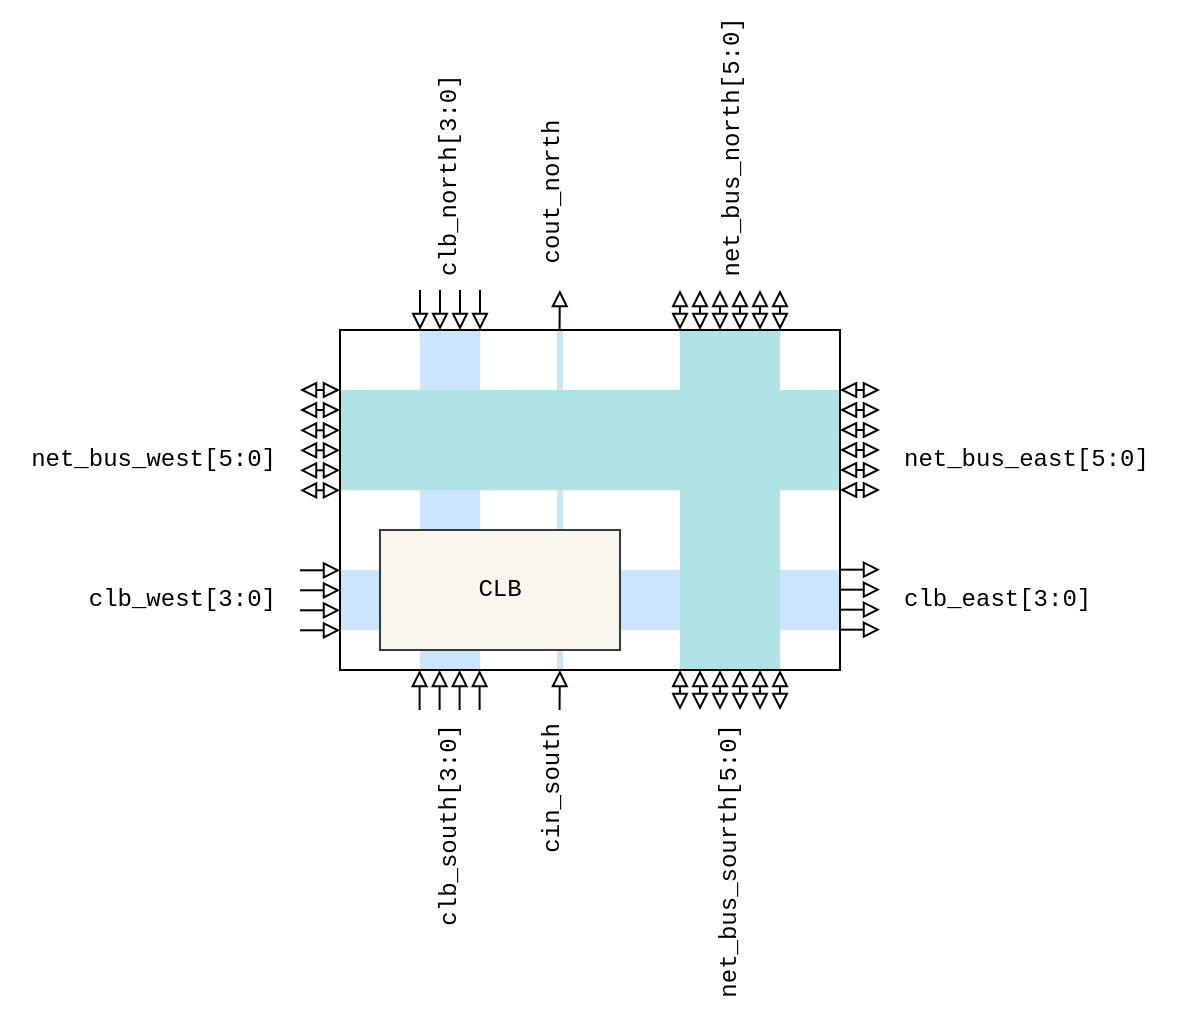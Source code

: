 <mxfile version="20.6.2" type="device"><diagram id="X7BZk6HFdqISb70CfXud" name="Page-1"><mxGraphModel dx="809" dy="534" grid="1" gridSize="10" guides="1" tooltips="1" connect="1" arrows="1" fold="1" page="1" pageScale="1" pageWidth="827" pageHeight="1169" math="0" shadow="0"><root><mxCell id="0"/><mxCell id="1" parent="0"/><mxCell id="JkmUDiR11LedHwrY4XTD-69" value="" style="endArrow=none;html=1;rounded=0;fontFamily=Courier New;fillColor=#cce5ff;strokeColor=#CCE5FF;strokeWidth=3;" parent="1" edge="1"><mxGeometry width="50" height="50" relative="1" as="geometry"><mxPoint x="310.0" y="390" as="sourcePoint"/><mxPoint x="310.0" y="220" as="targetPoint"/></mxGeometry></mxCell><mxCell id="JkmUDiR11LedHwrY4XTD-68" value="" style="rounded=0;whiteSpace=wrap;html=1;fontFamily=Courier New;fillColor=#cce5ff;strokeColor=none;" parent="1" vertex="1"><mxGeometry x="200" y="340" width="250" height="30.16" as="geometry"/></mxCell><mxCell id="JkmUDiR11LedHwrY4XTD-67" value="" style="rounded=0;whiteSpace=wrap;html=1;fontFamily=Courier New;fillColor=#cce5ff;strokeColor=none;" parent="1" vertex="1"><mxGeometry x="240" y="220" width="30" height="170" as="geometry"/></mxCell><mxCell id="JkmUDiR11LedHwrY4XTD-2" value="" style="endArrow=block;html=1;rounded=0;endFill=0;" parent="1" edge="1"><mxGeometry width="50" height="50" relative="1" as="geometry"><mxPoint x="309.77" y="220" as="sourcePoint"/><mxPoint x="309.94" y="200" as="targetPoint"/></mxGeometry></mxCell><mxCell id="JkmUDiR11LedHwrY4XTD-5" value="&lt;span style=&quot;&quot;&gt;cout_north&lt;/span&gt;" style="rounded=0;whiteSpace=wrap;html=1;fontFamily=Courier New;align=left;fillColor=none;strokeColor=none;rotation=270;" parent="1" vertex="1"><mxGeometry x="261.5" y="131.5" width="90" height="25.5" as="geometry"/></mxCell><mxCell id="JkmUDiR11LedHwrY4XTD-8" value="" style="endArrow=block;html=1;rounded=0;endFill=0;" parent="1" edge="1"><mxGeometry width="50" height="50" relative="1" as="geometry"><mxPoint x="240" y="200" as="sourcePoint"/><mxPoint x="240" y="220" as="targetPoint"/></mxGeometry></mxCell><mxCell id="JkmUDiR11LedHwrY4XTD-9" value="" style="endArrow=block;html=1;rounded=0;endFill=0;" parent="1" edge="1"><mxGeometry width="50" height="50" relative="1" as="geometry"><mxPoint x="250" y="200" as="sourcePoint"/><mxPoint x="250" y="220" as="targetPoint"/></mxGeometry></mxCell><mxCell id="JkmUDiR11LedHwrY4XTD-10" value="" style="endArrow=block;html=1;rounded=0;endFill=0;" parent="1" edge="1"><mxGeometry width="50" height="50" relative="1" as="geometry"><mxPoint x="260" y="200" as="sourcePoint"/><mxPoint x="260" y="220" as="targetPoint"/></mxGeometry></mxCell><mxCell id="JkmUDiR11LedHwrY4XTD-11" value="" style="endArrow=block;html=1;rounded=0;endFill=0;" parent="1" edge="1"><mxGeometry width="50" height="50" relative="1" as="geometry"><mxPoint x="270" y="200" as="sourcePoint"/><mxPoint x="270" y="220" as="targetPoint"/></mxGeometry></mxCell><mxCell id="JkmUDiR11LedHwrY4XTD-12" value="&lt;span style=&quot;&quot;&gt;clb_north[3:0]&lt;br&gt;&lt;/span&gt;" style="rounded=0;whiteSpace=wrap;html=1;fontFamily=Courier New;align=left;fillColor=none;strokeColor=none;rotation=270;" parent="1" vertex="1"><mxGeometry x="200" y="130" width="110" height="20" as="geometry"/></mxCell><mxCell id="JkmUDiR11LedHwrY4XTD-13" value="" style="endArrow=block;html=1;rounded=0;endFill=0;startArrow=block;startFill=0;" parent="1" edge="1"><mxGeometry width="50" height="50" relative="1" as="geometry"><mxPoint x="180" y="250" as="sourcePoint"/><mxPoint x="200" y="250" as="targetPoint"/></mxGeometry></mxCell><mxCell id="JkmUDiR11LedHwrY4XTD-14" value="" style="endArrow=block;html=1;rounded=0;endFill=0;startArrow=block;startFill=0;" parent="1" edge="1"><mxGeometry width="50" height="50" relative="1" as="geometry"><mxPoint x="180" y="260" as="sourcePoint"/><mxPoint x="200" y="260" as="targetPoint"/></mxGeometry></mxCell><mxCell id="JkmUDiR11LedHwrY4XTD-16" value="" style="endArrow=block;html=1;rounded=0;endFill=0;startArrow=block;startFill=0;" parent="1" edge="1"><mxGeometry width="50" height="50" relative="1" as="geometry"><mxPoint x="180" y="270.16" as="sourcePoint"/><mxPoint x="200" y="270.16" as="targetPoint"/></mxGeometry></mxCell><mxCell id="JkmUDiR11LedHwrY4XTD-17" value="" style="endArrow=block;html=1;rounded=0;endFill=0;startArrow=block;startFill=0;" parent="1" edge="1"><mxGeometry width="50" height="50" relative="1" as="geometry"><mxPoint x="180" y="280.16" as="sourcePoint"/><mxPoint x="200" y="280.16" as="targetPoint"/></mxGeometry></mxCell><mxCell id="JkmUDiR11LedHwrY4XTD-18" value="" style="endArrow=block;html=1;rounded=0;endFill=0;startArrow=block;startFill=0;" parent="1" edge="1"><mxGeometry width="50" height="50" relative="1" as="geometry"><mxPoint x="180" y="290.16" as="sourcePoint"/><mxPoint x="200" y="290.16" as="targetPoint"/></mxGeometry></mxCell><mxCell id="JkmUDiR11LedHwrY4XTD-19" value="" style="endArrow=block;html=1;rounded=0;endFill=0;startArrow=block;startFill=0;" parent="1" edge="1"><mxGeometry width="50" height="50" relative="1" as="geometry"><mxPoint x="180" y="300.16" as="sourcePoint"/><mxPoint x="200" y="300.16" as="targetPoint"/></mxGeometry></mxCell><mxCell id="JkmUDiR11LedHwrY4XTD-20" value="&lt;span style=&quot;&quot;&gt;net_bus_west[5:0]&lt;/span&gt;" style="rounded=0;whiteSpace=wrap;html=1;fontFamily=Courier New;align=right;fillColor=none;strokeColor=none;rotation=0;" parent="1" vertex="1"><mxGeometry x="30" y="270.16" width="140" height="30" as="geometry"/></mxCell><mxCell id="JkmUDiR11LedHwrY4XTD-21" value="" style="endArrow=block;html=1;rounded=0;endFill=0;startArrow=none;startFill=0;" parent="1" edge="1"><mxGeometry width="50" height="50" relative="1" as="geometry"><mxPoint x="180" y="340.16" as="sourcePoint"/><mxPoint x="200" y="340.16" as="targetPoint"/></mxGeometry></mxCell><mxCell id="JkmUDiR11LedHwrY4XTD-22" value="" style="endArrow=block;html=1;rounded=0;endFill=0;startArrow=none;startFill=0;" parent="1" edge="1"><mxGeometry width="50" height="50" relative="1" as="geometry"><mxPoint x="180" y="350.16" as="sourcePoint"/><mxPoint x="200" y="350.16" as="targetPoint"/></mxGeometry></mxCell><mxCell id="JkmUDiR11LedHwrY4XTD-23" value="" style="endArrow=block;html=1;rounded=0;endFill=0;startArrow=none;startFill=0;" parent="1" edge="1"><mxGeometry width="50" height="50" relative="1" as="geometry"><mxPoint x="180" y="360.16" as="sourcePoint"/><mxPoint x="200" y="360.16" as="targetPoint"/></mxGeometry></mxCell><mxCell id="JkmUDiR11LedHwrY4XTD-24" value="" style="endArrow=block;html=1;rounded=0;endFill=0;startArrow=none;startFill=0;" parent="1" edge="1"><mxGeometry width="50" height="50" relative="1" as="geometry"><mxPoint x="180" y="370.16" as="sourcePoint"/><mxPoint x="200" y="370.16" as="targetPoint"/></mxGeometry></mxCell><mxCell id="JkmUDiR11LedHwrY4XTD-25" value="&lt;span style=&quot;&quot;&gt;clb_west[3:0]&lt;/span&gt;" style="rounded=0;whiteSpace=wrap;html=1;fontFamily=Courier New;align=right;fillColor=none;strokeColor=none;rotation=0;" parent="1" vertex="1"><mxGeometry x="30" y="340.16" width="140" height="30" as="geometry"/></mxCell><mxCell id="JkmUDiR11LedHwrY4XTD-26" value="" style="endArrow=none;html=1;rounded=0;endFill=0;startArrow=block;startFill=0;" parent="1" edge="1"><mxGeometry width="50" height="50" relative="1" as="geometry"><mxPoint x="239.8" y="390" as="sourcePoint"/><mxPoint x="239.8" y="410" as="targetPoint"/></mxGeometry></mxCell><mxCell id="JkmUDiR11LedHwrY4XTD-27" value="" style="endArrow=none;html=1;rounded=0;endFill=0;startArrow=block;startFill=0;" parent="1" edge="1"><mxGeometry width="50" height="50" relative="1" as="geometry"><mxPoint x="249.8" y="390" as="sourcePoint"/><mxPoint x="249.8" y="410" as="targetPoint"/></mxGeometry></mxCell><mxCell id="JkmUDiR11LedHwrY4XTD-28" value="" style="endArrow=none;html=1;rounded=0;endFill=0;startArrow=block;startFill=0;" parent="1" edge="1"><mxGeometry width="50" height="50" relative="1" as="geometry"><mxPoint x="259.8" y="390" as="sourcePoint"/><mxPoint x="259.8" y="410" as="targetPoint"/></mxGeometry></mxCell><mxCell id="JkmUDiR11LedHwrY4XTD-29" value="" style="endArrow=none;html=1;rounded=0;endFill=0;startArrow=block;startFill=0;" parent="1" edge="1"><mxGeometry width="50" height="50" relative="1" as="geometry"><mxPoint x="269.8" y="390" as="sourcePoint"/><mxPoint x="269.8" y="410" as="targetPoint"/></mxGeometry></mxCell><mxCell id="JkmUDiR11LedHwrY4XTD-30" value="&lt;div style=&quot;&quot;&gt;&lt;span style=&quot;background-color: initial;&quot;&gt;clb_south[3:0]&lt;/span&gt;&lt;/div&gt;" style="rounded=0;whiteSpace=wrap;html=1;fontFamily=Courier New;align=right;fillColor=none;strokeColor=none;rotation=270;" parent="1" vertex="1"><mxGeometry x="200" y="460" width="110" height="20" as="geometry"/></mxCell><mxCell id="JkmUDiR11LedHwrY4XTD-31" value="" style="endArrow=block;html=1;rounded=0;endFill=0;" parent="1" edge="1"><mxGeometry width="50" height="50" relative="1" as="geometry"><mxPoint x="309.77" y="410" as="sourcePoint"/><mxPoint x="309.94" y="390" as="targetPoint"/></mxGeometry></mxCell><mxCell id="JkmUDiR11LedHwrY4XTD-32" value="&lt;span style=&quot;&quot;&gt;cin_south&lt;/span&gt;" style="rounded=0;whiteSpace=wrap;html=1;fontFamily=Courier New;align=right;fillColor=none;strokeColor=none;rotation=270;" parent="1" vertex="1"><mxGeometry x="261.5" y="450" width="90" height="20" as="geometry"/></mxCell><mxCell id="JkmUDiR11LedHwrY4XTD-33" value="" style="endArrow=block;html=1;rounded=0;endFill=0;startArrow=block;startFill=0;" parent="1" edge="1"><mxGeometry width="50" height="50" relative="1" as="geometry"><mxPoint x="450" y="250" as="sourcePoint"/><mxPoint x="470" y="250" as="targetPoint"/></mxGeometry></mxCell><mxCell id="JkmUDiR11LedHwrY4XTD-34" value="" style="endArrow=block;html=1;rounded=0;endFill=0;startArrow=block;startFill=0;" parent="1" edge="1"><mxGeometry width="50" height="50" relative="1" as="geometry"><mxPoint x="450" y="260" as="sourcePoint"/><mxPoint x="470" y="260" as="targetPoint"/></mxGeometry></mxCell><mxCell id="JkmUDiR11LedHwrY4XTD-35" value="" style="endArrow=block;html=1;rounded=0;endFill=0;startArrow=block;startFill=0;" parent="1" edge="1"><mxGeometry width="50" height="50" relative="1" as="geometry"><mxPoint x="450" y="270.0" as="sourcePoint"/><mxPoint x="470" y="270.0" as="targetPoint"/></mxGeometry></mxCell><mxCell id="JkmUDiR11LedHwrY4XTD-36" value="" style="endArrow=block;html=1;rounded=0;endFill=0;startArrow=block;startFill=0;" parent="1" edge="1"><mxGeometry width="50" height="50" relative="1" as="geometry"><mxPoint x="450" y="280.0" as="sourcePoint"/><mxPoint x="470" y="280.0" as="targetPoint"/></mxGeometry></mxCell><mxCell id="JkmUDiR11LedHwrY4XTD-37" value="" style="endArrow=block;html=1;rounded=0;endFill=0;startArrow=block;startFill=0;" parent="1" edge="1"><mxGeometry width="50" height="50" relative="1" as="geometry"><mxPoint x="450" y="290.0" as="sourcePoint"/><mxPoint x="470" y="290.0" as="targetPoint"/></mxGeometry></mxCell><mxCell id="JkmUDiR11LedHwrY4XTD-38" value="" style="endArrow=block;html=1;rounded=0;endFill=0;startArrow=block;startFill=0;" parent="1" edge="1"><mxGeometry width="50" height="50" relative="1" as="geometry"><mxPoint x="450" y="300.0" as="sourcePoint"/><mxPoint x="470" y="300.0" as="targetPoint"/></mxGeometry></mxCell><mxCell id="JkmUDiR11LedHwrY4XTD-39" value="" style="endArrow=block;html=1;rounded=0;endFill=0;startArrow=block;startFill=0;" parent="1" edge="1"><mxGeometry width="50" height="50" relative="1" as="geometry"><mxPoint x="420" y="200" as="sourcePoint"/><mxPoint x="420" y="220" as="targetPoint"/></mxGeometry></mxCell><mxCell id="JkmUDiR11LedHwrY4XTD-40" value="" style="endArrow=block;html=1;rounded=0;endFill=0;startArrow=block;startFill=0;" parent="1" edge="1"><mxGeometry width="50" height="50" relative="1" as="geometry"><mxPoint x="410" y="200" as="sourcePoint"/><mxPoint x="410" y="220" as="targetPoint"/></mxGeometry></mxCell><mxCell id="JkmUDiR11LedHwrY4XTD-41" value="" style="endArrow=block;html=1;rounded=0;endFill=0;startArrow=block;startFill=0;" parent="1" edge="1"><mxGeometry width="50" height="50" relative="1" as="geometry"><mxPoint x="400" y="200" as="sourcePoint"/><mxPoint x="400" y="220" as="targetPoint"/></mxGeometry></mxCell><mxCell id="JkmUDiR11LedHwrY4XTD-42" value="" style="endArrow=block;html=1;rounded=0;endFill=0;startArrow=block;startFill=0;" parent="1" edge="1"><mxGeometry width="50" height="50" relative="1" as="geometry"><mxPoint x="390" y="200" as="sourcePoint"/><mxPoint x="390" y="220" as="targetPoint"/></mxGeometry></mxCell><mxCell id="JkmUDiR11LedHwrY4XTD-43" value="" style="endArrow=block;html=1;rounded=0;endFill=0;startArrow=block;startFill=0;" parent="1" edge="1"><mxGeometry width="50" height="50" relative="1" as="geometry"><mxPoint x="380" y="200" as="sourcePoint"/><mxPoint x="380" y="220" as="targetPoint"/></mxGeometry></mxCell><mxCell id="JkmUDiR11LedHwrY4XTD-44" value="" style="endArrow=block;html=1;rounded=0;endFill=0;startArrow=block;startFill=0;" parent="1" edge="1"><mxGeometry width="50" height="50" relative="1" as="geometry"><mxPoint x="370" y="200" as="sourcePoint"/><mxPoint x="370" y="220" as="targetPoint"/></mxGeometry></mxCell><mxCell id="JkmUDiR11LedHwrY4XTD-45" value="" style="endArrow=block;html=1;rounded=0;endFill=0;startArrow=block;startFill=0;" parent="1" edge="1"><mxGeometry width="50" height="50" relative="1" as="geometry"><mxPoint x="420" y="390" as="sourcePoint"/><mxPoint x="420" y="410" as="targetPoint"/></mxGeometry></mxCell><mxCell id="JkmUDiR11LedHwrY4XTD-46" value="" style="endArrow=block;html=1;rounded=0;endFill=0;startArrow=block;startFill=0;" parent="1" edge="1"><mxGeometry width="50" height="50" relative="1" as="geometry"><mxPoint x="410" y="390" as="sourcePoint"/><mxPoint x="410" y="410" as="targetPoint"/></mxGeometry></mxCell><mxCell id="JkmUDiR11LedHwrY4XTD-47" value="" style="endArrow=block;html=1;rounded=0;endFill=0;startArrow=block;startFill=0;" parent="1" edge="1"><mxGeometry width="50" height="50" relative="1" as="geometry"><mxPoint x="400" y="390" as="sourcePoint"/><mxPoint x="400" y="410" as="targetPoint"/></mxGeometry></mxCell><mxCell id="JkmUDiR11LedHwrY4XTD-48" value="" style="endArrow=block;html=1;rounded=0;endFill=0;startArrow=block;startFill=0;" parent="1" edge="1"><mxGeometry width="50" height="50" relative="1" as="geometry"><mxPoint x="390" y="390" as="sourcePoint"/><mxPoint x="390" y="410" as="targetPoint"/></mxGeometry></mxCell><mxCell id="JkmUDiR11LedHwrY4XTD-49" value="" style="endArrow=block;html=1;rounded=0;endFill=0;startArrow=block;startFill=0;" parent="1" edge="1"><mxGeometry width="50" height="50" relative="1" as="geometry"><mxPoint x="380" y="390" as="sourcePoint"/><mxPoint x="380" y="410" as="targetPoint"/></mxGeometry></mxCell><mxCell id="JkmUDiR11LedHwrY4XTD-50" value="" style="endArrow=block;html=1;rounded=0;endFill=0;startArrow=block;startFill=0;" parent="1" edge="1"><mxGeometry width="50" height="50" relative="1" as="geometry"><mxPoint x="370" y="390" as="sourcePoint"/><mxPoint x="370" y="410" as="targetPoint"/></mxGeometry></mxCell><mxCell id="JkmUDiR11LedHwrY4XTD-51" value="&lt;span style=&quot;&quot;&gt;net_bus_north[5:0]&lt;br&gt;&lt;/span&gt;" style="rounded=0;whiteSpace=wrap;html=1;fontFamily=Courier New;align=left;fillColor=none;strokeColor=none;rotation=270;" parent="1" vertex="1"><mxGeometry x="326.25" y="101.25" width="140" height="47.5" as="geometry"/></mxCell><mxCell id="JkmUDiR11LedHwrY4XTD-52" value="&lt;div style=&quot;&quot;&gt;&lt;span style=&quot;background-color: initial;&quot;&gt;net_bus_sourth[5:0]&lt;/span&gt;&lt;/div&gt;" style="rounded=0;whiteSpace=wrap;html=1;fontFamily=Courier New;align=right;fillColor=none;strokeColor=none;rotation=270;" parent="1" vertex="1"><mxGeometry x="320" y="470" width="150" height="40" as="geometry"/></mxCell><mxCell id="JkmUDiR11LedHwrY4XTD-58" value="" style="rounded=0;whiteSpace=wrap;html=1;fontFamily=Courier New;fillColor=#b0e3e6;strokeColor=none;" parent="1" vertex="1"><mxGeometry x="370" y="220" width="50" height="170" as="geometry"/></mxCell><mxCell id="JkmUDiR11LedHwrY4XTD-59" value="" style="rounded=0;whiteSpace=wrap;html=1;fontFamily=Courier New;fillColor=#b0e3e6;strokeColor=none;" parent="1" vertex="1"><mxGeometry x="200" y="250" width="250" height="50.16" as="geometry"/></mxCell><mxCell id="JkmUDiR11LedHwrY4XTD-60" value="" style="endArrow=block;html=1;rounded=0;endFill=0;startArrow=none;startFill=0;" parent="1" edge="1"><mxGeometry width="50" height="50" relative="1" as="geometry"><mxPoint x="450" y="339.83" as="sourcePoint"/><mxPoint x="470" y="339.83" as="targetPoint"/></mxGeometry></mxCell><mxCell id="JkmUDiR11LedHwrY4XTD-61" value="" style="endArrow=block;html=1;rounded=0;endFill=0;startArrow=none;startFill=0;" parent="1" edge="1"><mxGeometry width="50" height="50" relative="1" as="geometry"><mxPoint x="450" y="349.83" as="sourcePoint"/><mxPoint x="470" y="349.83" as="targetPoint"/></mxGeometry></mxCell><mxCell id="JkmUDiR11LedHwrY4XTD-62" value="" style="endArrow=block;html=1;rounded=0;endFill=0;startArrow=none;startFill=0;" parent="1" edge="1"><mxGeometry width="50" height="50" relative="1" as="geometry"><mxPoint x="450" y="359.83" as="sourcePoint"/><mxPoint x="470" y="359.83" as="targetPoint"/></mxGeometry></mxCell><mxCell id="JkmUDiR11LedHwrY4XTD-63" value="" style="endArrow=block;html=1;rounded=0;endFill=0;startArrow=none;startFill=0;" parent="1" edge="1"><mxGeometry width="50" height="50" relative="1" as="geometry"><mxPoint x="450" y="369.83" as="sourcePoint"/><mxPoint x="470" y="369.83" as="targetPoint"/></mxGeometry></mxCell><mxCell id="JkmUDiR11LedHwrY4XTD-64" value="&lt;span style=&quot;&quot;&gt;clb_east[3:0]&lt;/span&gt;" style="rounded=0;whiteSpace=wrap;html=1;fontFamily=Courier New;align=left;fillColor=none;strokeColor=none;rotation=0;" parent="1" vertex="1"><mxGeometry x="480" y="340.16" width="140" height="30" as="geometry"/></mxCell><mxCell id="JkmUDiR11LedHwrY4XTD-65" value="&lt;span style=&quot;&quot;&gt;net_bus_east[5:0]&lt;/span&gt;" style="rounded=0;whiteSpace=wrap;html=1;fontFamily=Courier New;align=left;fillColor=none;strokeColor=none;rotation=0;" parent="1" vertex="1"><mxGeometry x="480" y="270" width="140" height="30" as="geometry"/></mxCell><mxCell id="JkmUDiR11LedHwrY4XTD-66" value="CLB" style="rounded=0;whiteSpace=wrap;html=1;fontFamily=Courier New;fillColor=#f9f7ed;strokeColor=#36393d;" parent="1" vertex="1"><mxGeometry x="220" y="320" width="120" height="60" as="geometry"/></mxCell><mxCell id="JkmUDiR11LedHwrY4XTD-1" value="" style="rounded=0;whiteSpace=wrap;html=1;fillColor=none;" parent="1" vertex="1"><mxGeometry x="200" y="220" width="250" height="170" as="geometry"/></mxCell></root></mxGraphModel></diagram></mxfile>